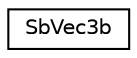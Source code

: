digraph "Graphical Class Hierarchy"
{
 // LATEX_PDF_SIZE
  edge [fontname="Helvetica",fontsize="10",labelfontname="Helvetica",labelfontsize="10"];
  node [fontname="Helvetica",fontsize="10",shape=record];
  rankdir="LR";
  Node0 [label="SbVec3b",height=0.2,width=0.4,color="black", fillcolor="white", style="filled",URL="$classSbVec3b.html",tooltip=" "];
}
